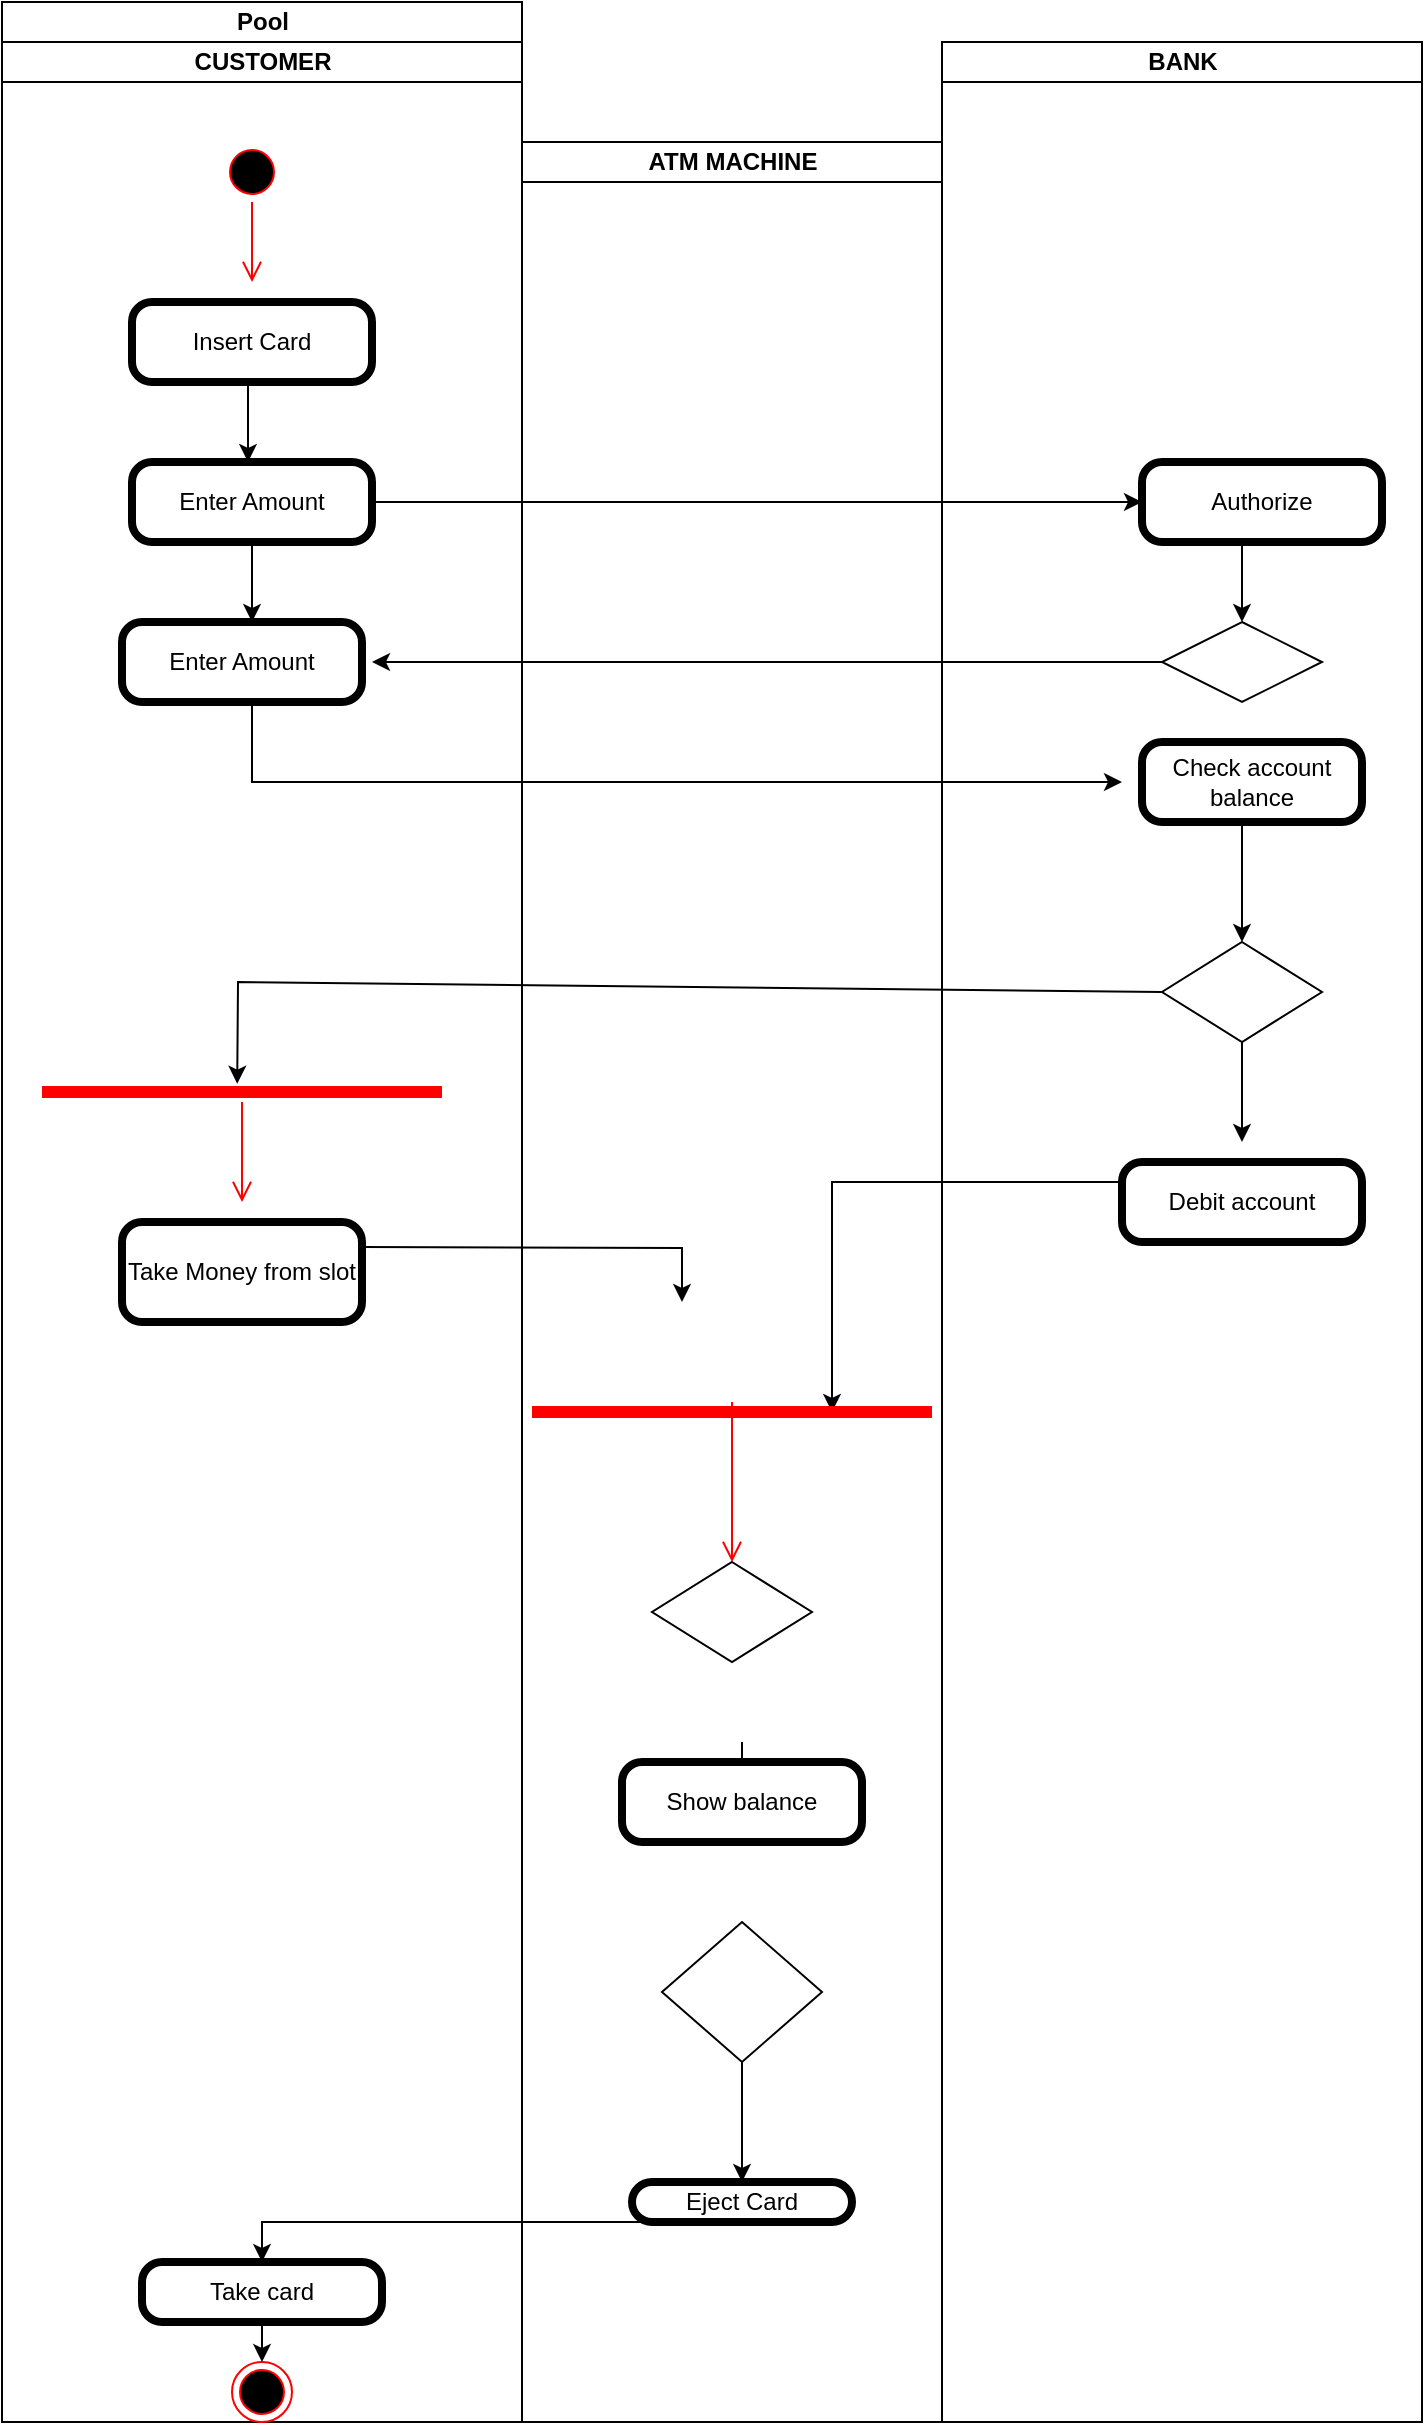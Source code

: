 <mxfile version="24.4.10" type="google">
  <diagram name="Page-1" id="Akkqht2RlJM1tFba4san">
    <mxGraphModel grid="1" page="1" gridSize="10" guides="1" tooltips="1" connect="1" arrows="1" fold="1" pageScale="1" pageWidth="850" pageHeight="1100" math="0" shadow="0">
      <root>
        <mxCell id="0" />
        <mxCell id="1" parent="0" />
        <mxCell id="RVw122KDVDEoWzLEf_xX-14" value="Pool" style="swimlane;childLayout=stackLayout;resizeParent=1;resizeParentMax=0;startSize=20;html=1;" vertex="1" parent="1">
          <mxGeometry x="100" y="10" width="260" height="1210" as="geometry" />
        </mxCell>
        <mxCell id="RVw122KDVDEoWzLEf_xX-15" value="CUSTOMER" style="swimlane;startSize=20;html=1;" vertex="1" parent="RVw122KDVDEoWzLEf_xX-14">
          <mxGeometry y="20" width="260" height="1190" as="geometry" />
        </mxCell>
        <mxCell id="RVw122KDVDEoWzLEf_xX-20" value="" style="ellipse;html=1;shape=startState;fillColor=#000000;strokeColor=#ff0000;" vertex="1" parent="RVw122KDVDEoWzLEf_xX-15">
          <mxGeometry x="110" y="50" width="30" height="30" as="geometry" />
        </mxCell>
        <mxCell id="RVw122KDVDEoWzLEf_xX-21" value="" style="edgeStyle=orthogonalEdgeStyle;html=1;verticalAlign=bottom;endArrow=open;endSize=8;strokeColor=#ff0000;rounded=0;" edge="1" parent="RVw122KDVDEoWzLEf_xX-15" source="RVw122KDVDEoWzLEf_xX-20">
          <mxGeometry relative="1" as="geometry">
            <mxPoint x="125" y="120" as="targetPoint" />
          </mxGeometry>
        </mxCell>
        <mxCell id="RVw122KDVDEoWzLEf_xX-23" style="edgeStyle=orthogonalEdgeStyle;rounded=0;orthogonalLoop=1;jettySize=auto;html=1;exitX=0.5;exitY=1;exitDx=0;exitDy=0;" edge="1" parent="RVw122KDVDEoWzLEf_xX-15">
          <mxGeometry relative="1" as="geometry">
            <mxPoint x="125" y="170" as="sourcePoint" />
            <mxPoint x="125" y="170" as="targetPoint" />
          </mxGeometry>
        </mxCell>
        <mxCell id="RVw122KDVDEoWzLEf_xX-40" value="" style="endArrow=classic;html=1;rounded=0;exitX=0.5;exitY=1;exitDx=0;exitDy=0;" edge="1" parent="RVw122KDVDEoWzLEf_xX-15">
          <mxGeometry width="50" height="50" relative="1" as="geometry">
            <mxPoint x="125" y="330" as="sourcePoint" />
            <mxPoint x="560" y="370" as="targetPoint" />
            <Array as="points">
              <mxPoint x="125" y="370" />
            </Array>
          </mxGeometry>
        </mxCell>
        <mxCell id="RVw122KDVDEoWzLEf_xX-45" value="Enter Amount" style="points=[[0.25,0,0],[0.5,0,0],[0.75,0,0],[1,0.25,0],[1,0.5,0],[1,0.75,0],[0.75,1,0],[0.5,1,0],[0.25,1,0],[0,0.75,0],[0,0.5,0],[0,0.25,0]];shape=mxgraph.bpmn.task;whiteSpace=wrap;rectStyle=rounded;size=10;html=1;container=1;expand=0;collapsible=0;bpmnShapeType=call;" vertex="1" parent="RVw122KDVDEoWzLEf_xX-15">
          <mxGeometry x="60" y="290" width="120" height="40" as="geometry" />
        </mxCell>
        <mxCell id="RVw122KDVDEoWzLEf_xX-46" value="Enter Amount" style="points=[[0.25,0,0],[0.5,0,0],[0.75,0,0],[1,0.25,0],[1,0.5,0],[1,0.75,0],[0.75,1,0],[0.5,1,0],[0.25,1,0],[0,0.75,0],[0,0.5,0],[0,0.25,0]];shape=mxgraph.bpmn.task;whiteSpace=wrap;rectStyle=rounded;size=10;html=1;container=1;expand=0;collapsible=0;bpmnShapeType=call;" vertex="1" parent="RVw122KDVDEoWzLEf_xX-15">
          <mxGeometry x="65" y="210" width="120" height="40" as="geometry" />
        </mxCell>
        <mxCell id="RVw122KDVDEoWzLEf_xX-47" value="Insert Card" style="points=[[0.25,0,0],[0.5,0,0],[0.75,0,0],[1,0.25,0],[1,0.5,0],[1,0.75,0],[0.75,1,0],[0.5,1,0],[0.25,1,0],[0,0.75,0],[0,0.5,0],[0,0.25,0]];shape=mxgraph.bpmn.task;whiteSpace=wrap;rectStyle=rounded;size=10;html=1;container=1;expand=0;collapsible=0;bpmnShapeType=call;" vertex="1" parent="RVw122KDVDEoWzLEf_xX-15">
          <mxGeometry x="65" y="130" width="120" height="40" as="geometry" />
        </mxCell>
        <mxCell id="RVw122KDVDEoWzLEf_xX-53" value="" style="shape=line;html=1;strokeWidth=6;strokeColor=#ff0000;" vertex="1" parent="RVw122KDVDEoWzLEf_xX-15">
          <mxGeometry x="20" y="520" width="200" height="10" as="geometry" />
        </mxCell>
        <mxCell id="RVw122KDVDEoWzLEf_xX-60" value="Take Money from slot" style="points=[[0.25,0,0],[0.5,0,0],[0.75,0,0],[1,0.25,0],[1,0.5,0],[1,0.75,0],[0.75,1,0],[0.5,1,0],[0.25,1,0],[0,0.75,0],[0,0.5,0],[0,0.25,0]];shape=mxgraph.bpmn.task;whiteSpace=wrap;rectStyle=rounded;size=10;html=1;container=1;expand=0;collapsible=0;bpmnShapeType=call;" vertex="1" parent="RVw122KDVDEoWzLEf_xX-15">
          <mxGeometry x="60" y="590" width="120" height="50" as="geometry" />
        </mxCell>
        <mxCell id="RVw122KDVDEoWzLEf_xX-73" value="Take card" style="points=[[0.25,0,0],[0.5,0,0],[0.75,0,0],[1,0.25,0],[1,0.5,0],[1,0.75,0],[0.75,1,0],[0.5,1,0],[0.25,1,0],[0,0.75,0],[0,0.5,0],[0,0.25,0]];shape=mxgraph.bpmn.task;whiteSpace=wrap;rectStyle=rounded;size=10;html=1;container=1;expand=0;collapsible=0;bpmnShapeType=call;" vertex="1" parent="RVw122KDVDEoWzLEf_xX-15">
          <mxGeometry x="70" y="1110" width="120" height="30" as="geometry" />
        </mxCell>
        <mxCell id="RVw122KDVDEoWzLEf_xX-74" value="" style="endArrow=classic;html=1;rounded=0;exitX=0.5;exitY=1;exitDx=0;exitDy=0;exitPerimeter=0;entryX=0.5;entryY=0;entryDx=0;entryDy=0;entryPerimeter=0;" edge="1" parent="RVw122KDVDEoWzLEf_xX-15" source="RVw122KDVDEoWzLEf_xX-72" target="RVw122KDVDEoWzLEf_xX-73">
          <mxGeometry width="50" height="50" relative="1" as="geometry">
            <mxPoint x="390" y="1070" as="sourcePoint" />
            <mxPoint x="440" y="1020" as="targetPoint" />
            <Array as="points">
              <mxPoint x="250" y="1090" />
              <mxPoint x="130" y="1090" />
            </Array>
          </mxGeometry>
        </mxCell>
        <mxCell id="RVw122KDVDEoWzLEf_xX-75" value="" style="ellipse;html=1;shape=endState;fillColor=#000000;strokeColor=#ff0000;" vertex="1" parent="RVw122KDVDEoWzLEf_xX-15">
          <mxGeometry x="115" y="1160" width="30" height="30" as="geometry" />
        </mxCell>
        <mxCell id="RVw122KDVDEoWzLEf_xX-76" value="" style="endArrow=classic;html=1;rounded=0;exitX=0.5;exitY=1;exitDx=0;exitDy=0;exitPerimeter=0;entryX=0.5;entryY=0;entryDx=0;entryDy=0;" edge="1" parent="RVw122KDVDEoWzLEf_xX-15" source="RVw122KDVDEoWzLEf_xX-73" target="RVw122KDVDEoWzLEf_xX-75">
          <mxGeometry width="50" height="50" relative="1" as="geometry">
            <mxPoint x="390" y="1190" as="sourcePoint" />
            <mxPoint x="440" y="1140" as="targetPoint" />
          </mxGeometry>
        </mxCell>
        <mxCell id="RVw122KDVDEoWzLEf_xX-34" value="" style="endArrow=classic;html=1;rounded=0;exitX=1;exitY=0.5;exitDx=0;exitDy=0;entryX=0;entryY=0.5;entryDx=0;entryDy=0;" edge="1" parent="RVw122KDVDEoWzLEf_xX-14">
          <mxGeometry width="50" height="50" relative="1" as="geometry">
            <mxPoint x="185" y="250" as="sourcePoint" />
            <mxPoint x="570" y="250" as="targetPoint" />
          </mxGeometry>
        </mxCell>
        <mxCell id="RVw122KDVDEoWzLEf_xX-38" value="" style="endArrow=classic;html=1;rounded=0;entryX=1;entryY=0.5;entryDx=0;entryDy=0;exitX=0;exitY=0.5;exitDx=0;exitDy=0;" edge="1" parent="RVw122KDVDEoWzLEf_xX-14" source="RVw122KDVDEoWzLEf_xX-33">
          <mxGeometry width="50" height="50" relative="1" as="geometry">
            <mxPoint x="300" y="360" as="sourcePoint" />
            <mxPoint x="185" y="330" as="targetPoint" />
          </mxGeometry>
        </mxCell>
        <mxCell id="RVw122KDVDEoWzLEf_xX-63" value="" style="endArrow=classic;html=1;rounded=0;exitX=1;exitY=0.25;exitDx=0;exitDy=0;exitPerimeter=0;" edge="1" parent="RVw122KDVDEoWzLEf_xX-14" source="RVw122KDVDEoWzLEf_xX-60">
          <mxGeometry width="50" height="50" relative="1" as="geometry">
            <mxPoint x="390" y="750" as="sourcePoint" />
            <mxPoint x="340" y="650" as="targetPoint" />
            <Array as="points">
              <mxPoint x="340" y="623" />
            </Array>
          </mxGeometry>
        </mxCell>
        <mxCell id="RVw122KDVDEoWzLEf_xX-25" value="" style="endArrow=classic;html=1;rounded=0;" edge="1" parent="1">
          <mxGeometry width="50" height="50" relative="1" as="geometry">
            <mxPoint x="223" y="200" as="sourcePoint" />
            <mxPoint x="223" y="240" as="targetPoint" />
          </mxGeometry>
        </mxCell>
        <mxCell id="RVw122KDVDEoWzLEf_xX-31" value="" style="endArrow=classic;html=1;rounded=0;exitX=0.5;exitY=1;exitDx=0;exitDy=0;" edge="1" parent="1">
          <mxGeometry width="50" height="50" relative="1" as="geometry">
            <mxPoint x="225" y="280" as="sourcePoint" />
            <mxPoint x="225" y="320" as="targetPoint" />
          </mxGeometry>
        </mxCell>
        <mxCell id="RVw122KDVDEoWzLEf_xX-17" value="BANK" style="swimlane;startSize=20;html=1;" vertex="1" parent="1">
          <mxGeometry x="570" y="30" width="240" height="1190" as="geometry" />
        </mxCell>
        <mxCell id="RVw122KDVDEoWzLEf_xX-33" value="" style="rhombus;whiteSpace=wrap;html=1;" vertex="1" parent="RVw122KDVDEoWzLEf_xX-17">
          <mxGeometry x="110" y="290" width="80" height="40" as="geometry" />
        </mxCell>
        <mxCell id="RVw122KDVDEoWzLEf_xX-35" value="" style="endArrow=classic;html=1;rounded=0;entryX=0.5;entryY=0;entryDx=0;entryDy=0;" edge="1" parent="RVw122KDVDEoWzLEf_xX-17" target="RVw122KDVDEoWzLEf_xX-33">
          <mxGeometry width="50" height="50" relative="1" as="geometry">
            <mxPoint x="150" y="250" as="sourcePoint" />
            <mxPoint x="-120" y="290" as="targetPoint" />
          </mxGeometry>
        </mxCell>
        <mxCell id="RVw122KDVDEoWzLEf_xX-43" value="Check account balance" style="points=[[0.25,0,0],[0.5,0,0],[0.75,0,0],[1,0.25,0],[1,0.5,0],[1,0.75,0],[0.75,1,0],[0.5,1,0],[0.25,1,0],[0,0.75,0],[0,0.5,0],[0,0.25,0]];shape=mxgraph.bpmn.task;whiteSpace=wrap;rectStyle=rounded;size=10;html=1;container=1;expand=0;collapsible=0;bpmnShapeType=call;" vertex="1" parent="RVw122KDVDEoWzLEf_xX-17">
          <mxGeometry x="100" y="350" width="110" height="40" as="geometry" />
        </mxCell>
        <mxCell id="RVw122KDVDEoWzLEf_xX-44" value="Authorize" style="points=[[0.25,0,0],[0.5,0,0],[0.75,0,0],[1,0.25,0],[1,0.5,0],[1,0.75,0],[0.75,1,0],[0.5,1,0],[0.25,1,0],[0,0.75,0],[0,0.5,0],[0,0.25,0]];shape=mxgraph.bpmn.task;whiteSpace=wrap;rectStyle=rounded;size=10;html=1;container=1;expand=0;collapsible=0;bpmnShapeType=call;" vertex="1" parent="RVw122KDVDEoWzLEf_xX-17">
          <mxGeometry x="100" y="210" width="120" height="40" as="geometry" />
        </mxCell>
        <mxCell id="RVw122KDVDEoWzLEf_xX-50" value="Debit account" style="points=[[0.25,0,0],[0.5,0,0],[0.75,0,0],[1,0.25,0],[1,0.5,0],[1,0.75,0],[0.75,1,0],[0.5,1,0],[0.25,1,0],[0,0.75,0],[0,0.5,0],[0,0.25,0]];shape=mxgraph.bpmn.task;whiteSpace=wrap;rectStyle=rounded;size=10;html=1;container=1;expand=0;collapsible=0;bpmnShapeType=call;" vertex="1" parent="RVw122KDVDEoWzLEf_xX-17">
          <mxGeometry x="90" y="560" width="120" height="40" as="geometry" />
        </mxCell>
        <mxCell id="RVw122KDVDEoWzLEf_xX-51" value="" style="rhombus;whiteSpace=wrap;html=1;" vertex="1" parent="RVw122KDVDEoWzLEf_xX-17">
          <mxGeometry x="110" y="450" width="80" height="50" as="geometry" />
        </mxCell>
        <mxCell id="RVw122KDVDEoWzLEf_xX-49" value="" style="endArrow=classic;html=1;rounded=0;" edge="1" parent="1">
          <mxGeometry width="50" height="50" relative="1" as="geometry">
            <mxPoint x="720" y="420" as="sourcePoint" />
            <mxPoint x="720" y="480" as="targetPoint" />
          </mxGeometry>
        </mxCell>
        <mxCell id="RVw122KDVDEoWzLEf_xX-52" value="" style="endArrow=classic;html=1;rounded=0;exitX=0.5;exitY=1;exitDx=0;exitDy=0;" edge="1" parent="1" source="RVw122KDVDEoWzLEf_xX-51">
          <mxGeometry width="50" height="50" relative="1" as="geometry">
            <mxPoint x="490" y="530" as="sourcePoint" />
            <mxPoint x="720" y="580" as="targetPoint" />
          </mxGeometry>
        </mxCell>
        <mxCell id="RVw122KDVDEoWzLEf_xX-54" value="" style="edgeStyle=orthogonalEdgeStyle;html=1;verticalAlign=bottom;endArrow=open;endSize=8;strokeColor=#ff0000;rounded=0;" edge="1" parent="1" source="RVw122KDVDEoWzLEf_xX-53">
          <mxGeometry relative="1" as="geometry">
            <mxPoint x="220" y="610" as="targetPoint" />
          </mxGeometry>
        </mxCell>
        <mxCell id="RVw122KDVDEoWzLEf_xX-56" value="" style="endArrow=classic;html=1;rounded=0;entryX=0.488;entryY=0.086;entryDx=0;entryDy=0;entryPerimeter=0;exitX=0;exitY=0.5;exitDx=0;exitDy=0;" edge="1" parent="1" source="RVw122KDVDEoWzLEf_xX-51" target="RVw122KDVDEoWzLEf_xX-53">
          <mxGeometry width="50" height="50" relative="1" as="geometry">
            <mxPoint x="550" y="520" as="sourcePoint" />
            <mxPoint x="200" y="500" as="targetPoint" />
            <Array as="points">
              <mxPoint x="218" y="500" />
            </Array>
          </mxGeometry>
        </mxCell>
        <mxCell id="RVw122KDVDEoWzLEf_xX-64" value="" style="endArrow=classic;html=1;rounded=0;entryX=0.75;entryY=0.5;entryDx=0;entryDy=0;entryPerimeter=0;exitX=0;exitY=0.25;exitDx=0;exitDy=0;exitPerimeter=0;" edge="1" parent="1" source="RVw122KDVDEoWzLEf_xX-50" target="RVw122KDVDEoWzLEf_xX-61">
          <mxGeometry width="50" height="50" relative="1" as="geometry">
            <mxPoint x="520" y="580" as="sourcePoint" />
            <mxPoint x="540" y="710" as="targetPoint" />
            <Array as="points">
              <mxPoint x="515" y="600" />
            </Array>
          </mxGeometry>
        </mxCell>
        <mxCell id="RVw122KDVDEoWzLEf_xX-66" value="" style="endArrow=classic;html=1;rounded=0;exitX=0.5;exitY=1;exitDx=0;exitDy=0;" edge="1" parent="1" source="RVw122KDVDEoWzLEf_xX-65">
          <mxGeometry width="50" height="50" relative="1" as="geometry">
            <mxPoint x="490" y="870" as="sourcePoint" />
            <mxPoint x="465" y="840" as="targetPoint" />
          </mxGeometry>
        </mxCell>
        <mxCell id="RVw122KDVDEoWzLEf_xX-68" value="" style="endArrow=classic;html=1;rounded=0;" edge="1" parent="1">
          <mxGeometry width="50" height="50" relative="1" as="geometry">
            <mxPoint x="470" y="880" as="sourcePoint" />
            <mxPoint x="470" y="920" as="targetPoint" />
          </mxGeometry>
        </mxCell>
        <mxCell id="RVw122KDVDEoWzLEf_xX-16" value="ATM MACHINE" style="swimlane;startSize=20;html=1;" vertex="1" parent="1">
          <mxGeometry x="360" y="80" width="210" height="1140" as="geometry" />
        </mxCell>
        <mxCell id="RVw122KDVDEoWzLEf_xX-61" value="" style="shape=line;html=1;strokeWidth=6;strokeColor=#ff0000;" vertex="1" parent="RVw122KDVDEoWzLEf_xX-16">
          <mxGeometry x="5" y="630" width="200" height="10" as="geometry" />
        </mxCell>
        <mxCell id="RVw122KDVDEoWzLEf_xX-62" value="" style="edgeStyle=orthogonalEdgeStyle;html=1;verticalAlign=bottom;endArrow=open;endSize=8;strokeColor=#ff0000;rounded=0;" edge="1" parent="RVw122KDVDEoWzLEf_xX-16">
          <mxGeometry relative="1" as="geometry">
            <mxPoint x="105" y="710" as="targetPoint" />
            <mxPoint x="105" y="630" as="sourcePoint" />
          </mxGeometry>
        </mxCell>
        <mxCell id="RVw122KDVDEoWzLEf_xX-65" value="" style="rhombus;whiteSpace=wrap;html=1;" vertex="1" parent="RVw122KDVDEoWzLEf_xX-16">
          <mxGeometry x="65" y="710" width="80" height="50" as="geometry" />
        </mxCell>
        <mxCell id="RVw122KDVDEoWzLEf_xX-67" value="Show balance" style="points=[[0.25,0,0],[0.5,0,0],[0.75,0,0],[1,0.25,0],[1,0.5,0],[1,0.75,0],[0.75,1,0],[0.5,1,0],[0.25,1,0],[0,0.75,0],[0,0.5,0],[0,0.25,0]];shape=mxgraph.bpmn.task;whiteSpace=wrap;rectStyle=rounded;size=10;html=1;container=1;expand=0;collapsible=0;bpmnShapeType=call;" vertex="1" parent="RVw122KDVDEoWzLEf_xX-16">
          <mxGeometry x="50" y="810" width="120" height="40" as="geometry" />
        </mxCell>
        <mxCell id="RVw122KDVDEoWzLEf_xX-70" value="" style="rhombus;whiteSpace=wrap;html=1;" vertex="1" parent="RVw122KDVDEoWzLEf_xX-16">
          <mxGeometry x="70" y="890" width="80" height="70" as="geometry" />
        </mxCell>
        <mxCell id="RVw122KDVDEoWzLEf_xX-72" value="Eject Card" style="points=[[0.25,0,0],[0.5,0,0],[0.75,0,0],[1,0.25,0],[1,0.5,0],[1,0.75,0],[0.75,1,0],[0.5,1,0],[0.25,1,0],[0,0.75,0],[0,0.5,0],[0,0.25,0]];shape=mxgraph.bpmn.task;whiteSpace=wrap;rectStyle=rounded;size=10;html=1;container=1;expand=0;collapsible=0;bpmnShapeType=call;" vertex="1" parent="RVw122KDVDEoWzLEf_xX-16">
          <mxGeometry x="55" y="1020" width="110" height="20" as="geometry" />
        </mxCell>
        <mxCell id="RVw122KDVDEoWzLEf_xX-71" value="" style="endArrow=classic;html=1;rounded=0;exitX=0.5;exitY=1;exitDx=0;exitDy=0;" edge="1" parent="RVw122KDVDEoWzLEf_xX-16" source="RVw122KDVDEoWzLEf_xX-70" target="RVw122KDVDEoWzLEf_xX-72">
          <mxGeometry width="50" height="50" relative="1" as="geometry">
            <mxPoint x="130" y="910" as="sourcePoint" />
            <mxPoint x="110" y="950" as="targetPoint" />
          </mxGeometry>
        </mxCell>
      </root>
    </mxGraphModel>
  </diagram>
</mxfile>
